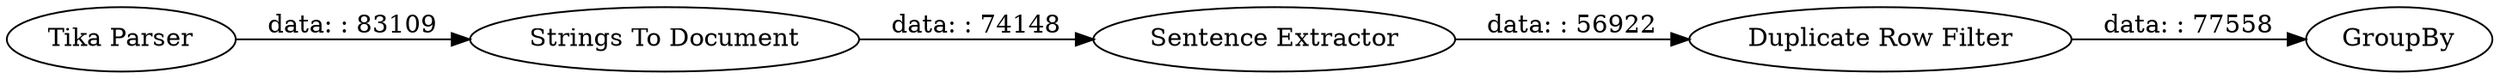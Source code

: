 digraph {
	"-336490996220723308_6" [label="Sentence Extractor"]
	"-336490996220723308_1" [label="Tika Parser"]
	"-336490996220723308_8" [label=GroupBy]
	"-336490996220723308_3" [label="Strings To Document"]
	"-336490996220723308_7" [label="Duplicate Row Filter"]
	"-336490996220723308_7" -> "-336490996220723308_8" [label="data: : 77558"]
	"-336490996220723308_1" -> "-336490996220723308_3" [label="data: : 83109"]
	"-336490996220723308_6" -> "-336490996220723308_7" [label="data: : 56922"]
	"-336490996220723308_3" -> "-336490996220723308_6" [label="data: : 74148"]
	rankdir=LR
}
